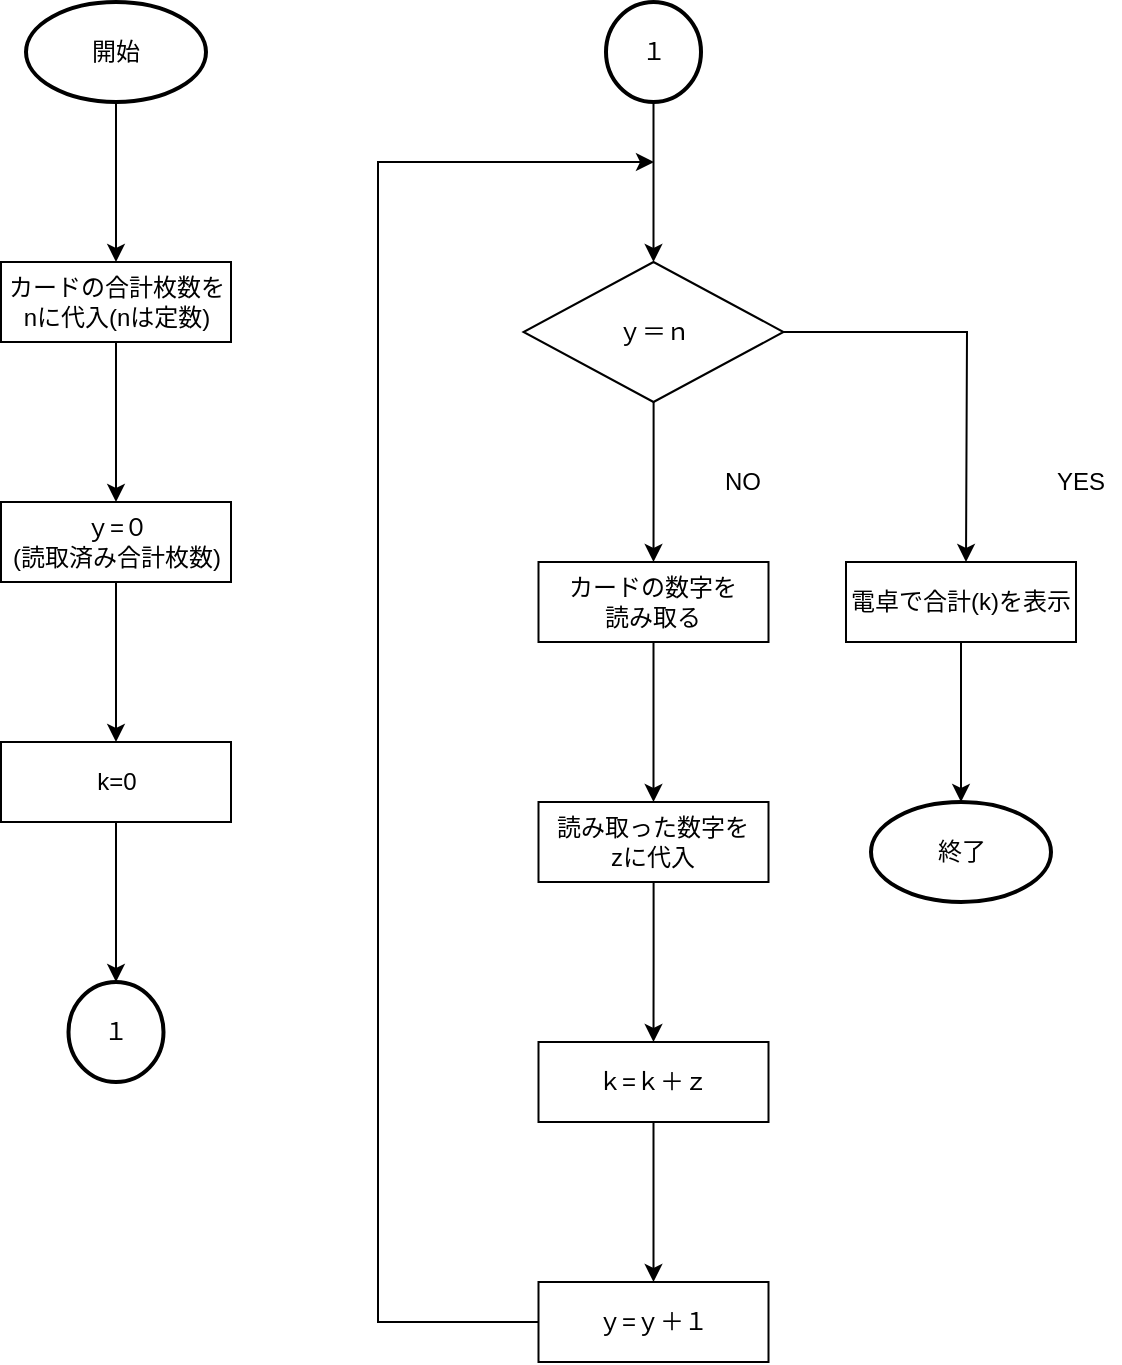 <mxfile version="12.9.10"><diagram id="_Y1j-ZvRIZlE_isNJAuQ" name="ページ3"><mxGraphModel grid="1" shadow="0" math="0" pageHeight="1169" pageWidth="827" pageScale="1" page="1" fold="1" arrows="1" connect="1" tooltips="1" guides="1" gridSize="10" dy="480" dx="868"><root><mxCell id="HDoytNZ42f5_7hLTgYUr-0"/><mxCell id="HDoytNZ42f5_7hLTgYUr-1" parent="HDoytNZ42f5_7hLTgYUr-0"/><mxCell id="7de11NPsZpuVBGbSPx3J-2" value="" parent="HDoytNZ42f5_7hLTgYUr-1" edge="1" style="edgeStyle=orthogonalEdgeStyle;rounded=0;orthogonalLoop=1;jettySize=auto;html=1;" source="7de11NPsZpuVBGbSPx3J-0"><mxGeometry as="geometry" relative="1"><mxPoint as="targetPoint" x="145" y="200"/></mxGeometry></mxCell><mxCell id="7de11NPsZpuVBGbSPx3J-0" value="開始" parent="HDoytNZ42f5_7hLTgYUr-1" style="strokeWidth=2;html=1;shape=mxgraph.flowchart.start_1;whiteSpace=wrap;direction=west;" vertex="1"><mxGeometry as="geometry" x="100" y="70" width="90" height="50"/></mxCell><mxCell id="wXgLbO5mmEshA5ZUkyEy-2" value="" parent="HDoytNZ42f5_7hLTgYUr-1" edge="1" style="edgeStyle=orthogonalEdgeStyle;rounded=0;orthogonalLoop=1;jettySize=auto;html=1;" source="wXgLbO5mmEshA5ZUkyEy-0" target="wXgLbO5mmEshA5ZUkyEy-1"><mxGeometry as="geometry" relative="1"/></mxCell><mxCell id="wXgLbO5mmEshA5ZUkyEy-0" value="カードの合計枚数をnに代入(nは定数)" parent="HDoytNZ42f5_7hLTgYUr-1" style="rounded=0;whiteSpace=wrap;html=1;" vertex="1"><mxGeometry as="geometry" x="87.5" y="200" width="115" height="40"/></mxCell><mxCell id="wXgLbO5mmEshA5ZUkyEy-4" value="" parent="HDoytNZ42f5_7hLTgYUr-1" edge="1" style="edgeStyle=orthogonalEdgeStyle;rounded=0;orthogonalLoop=1;jettySize=auto;html=1;" source="wXgLbO5mmEshA5ZUkyEy-1" target="wXgLbO5mmEshA5ZUkyEy-3"><mxGeometry as="geometry" relative="1"/></mxCell><mxCell id="wXgLbO5mmEshA5ZUkyEy-1" value="ｙ=０&lt;br&gt;(読取済み合計枚数)" parent="HDoytNZ42f5_7hLTgYUr-1" style="rounded=0;whiteSpace=wrap;html=1;" vertex="1"><mxGeometry as="geometry" x="87.5" y="320" width="115" height="40"/></mxCell><mxCell id="wXgLbO5mmEshA5ZUkyEy-6" value="" parent="HDoytNZ42f5_7hLTgYUr-1" edge="1" style="edgeStyle=orthogonalEdgeStyle;rounded=0;orthogonalLoop=1;jettySize=auto;html=1;" source="wXgLbO5mmEshA5ZUkyEy-3"><mxGeometry as="geometry" relative="1"><mxPoint as="targetPoint" x="145" y="560"/></mxGeometry></mxCell><mxCell id="wXgLbO5mmEshA5ZUkyEy-3" value="k=0" parent="HDoytNZ42f5_7hLTgYUr-1" style="rounded=0;whiteSpace=wrap;html=1;" vertex="1"><mxGeometry as="geometry" x="87.5" y="440" width="115" height="40"/></mxCell><mxCell id="wXgLbO5mmEshA5ZUkyEy-11" value="" parent="HDoytNZ42f5_7hLTgYUr-1" edge="1" style="edgeStyle=orthogonalEdgeStyle;rounded=0;orthogonalLoop=1;jettySize=auto;html=1;" source="wXgLbO5mmEshA5ZUkyEy-8"><mxGeometry as="geometry" relative="1"><mxPoint as="targetPoint" x="413.75" y="350"/></mxGeometry></mxCell><mxCell id="aSshJHWWwZshiyZTeW8_-8" value="" parent="HDoytNZ42f5_7hLTgYUr-1" edge="1" style="edgeStyle=orthogonalEdgeStyle;rounded=0;orthogonalLoop=1;jettySize=auto;html=1;" source="wXgLbO5mmEshA5ZUkyEy-8"><mxGeometry as="geometry" relative="1"><mxPoint as="targetPoint" x="570" y="350"/></mxGeometry></mxCell><mxCell id="wXgLbO5mmEshA5ZUkyEy-8" value="ｙ＝ｎ" parent="HDoytNZ42f5_7hLTgYUr-1" style="rhombus;whiteSpace=wrap;html=1;" vertex="1"><mxGeometry as="geometry" x="348.75" y="200" width="130" height="70"/></mxCell><mxCell id="wXgLbO5mmEshA5ZUkyEy-15" value="" parent="HDoytNZ42f5_7hLTgYUr-1" edge="1" style="edgeStyle=orthogonalEdgeStyle;rounded=0;orthogonalLoop=1;jettySize=auto;html=1;" source="wXgLbO5mmEshA5ZUkyEy-13" target="wXgLbO5mmEshA5ZUkyEy-14"><mxGeometry as="geometry" relative="1"/></mxCell><mxCell id="wXgLbO5mmEshA5ZUkyEy-13" value="カードの数字を&lt;br&gt;読み取る" parent="HDoytNZ42f5_7hLTgYUr-1" style="rounded=0;whiteSpace=wrap;html=1;" vertex="1"><mxGeometry as="geometry" x="356.25" y="350" width="115" height="40"/></mxCell><mxCell id="wXgLbO5mmEshA5ZUkyEy-17" value="" parent="HDoytNZ42f5_7hLTgYUr-1" edge="1" style="edgeStyle=orthogonalEdgeStyle;rounded=0;orthogonalLoop=1;jettySize=auto;html=1;" source="wXgLbO5mmEshA5ZUkyEy-14"><mxGeometry as="geometry" relative="1"><mxPoint as="targetPoint" x="413.75" y="590"/></mxGeometry></mxCell><mxCell id="wXgLbO5mmEshA5ZUkyEy-14" value="読み取った数字を&lt;br&gt;zに代入" parent="HDoytNZ42f5_7hLTgYUr-1" style="rounded=0;whiteSpace=wrap;html=1;" vertex="1"><mxGeometry as="geometry" x="356.25" y="470" width="115" height="40"/></mxCell><mxCell id="aSshJHWWwZshiyZTeW8_-0" value="１" parent="HDoytNZ42f5_7hLTgYUr-1" style="strokeWidth=2;html=1;shape=mxgraph.flowchart.start_2;whiteSpace=wrap;" vertex="1"><mxGeometry as="geometry" x="121.25" y="560" width="47.5" height="50"/></mxCell><mxCell id="aSshJHWWwZshiyZTeW8_-3" value="" parent="HDoytNZ42f5_7hLTgYUr-1" edge="1" style="edgeStyle=orthogonalEdgeStyle;rounded=0;orthogonalLoop=1;jettySize=auto;html=1;" source="aSshJHWWwZshiyZTeW8_-1"><mxGeometry as="geometry" relative="1"><mxPoint as="targetPoint" x="413.75" y="200"/></mxGeometry></mxCell><mxCell id="aSshJHWWwZshiyZTeW8_-1" value="１" parent="HDoytNZ42f5_7hLTgYUr-1" style="strokeWidth=2;html=1;shape=mxgraph.flowchart.start_2;whiteSpace=wrap;" vertex="1"><mxGeometry as="geometry" x="390" y="70" width="47.5" height="50"/></mxCell><mxCell id="aSshJHWWwZshiyZTeW8_-6" value="" parent="HDoytNZ42f5_7hLTgYUr-1" edge="1" style="edgeStyle=orthogonalEdgeStyle;rounded=0;orthogonalLoop=1;jettySize=auto;html=1;" source="aSshJHWWwZshiyZTeW8_-4" target="aSshJHWWwZshiyZTeW8_-5"><mxGeometry as="geometry" relative="1"/></mxCell><mxCell id="aSshJHWWwZshiyZTeW8_-4" value="ｋ=ｋ＋ｚ" parent="HDoytNZ42f5_7hLTgYUr-1" style="rounded=0;whiteSpace=wrap;html=1;" vertex="1"><mxGeometry as="geometry" x="356.25" y="590" width="115" height="40"/></mxCell><mxCell id="aSshJHWWwZshiyZTeW8_-17" value="" parent="HDoytNZ42f5_7hLTgYUr-1" edge="1" style="edgeStyle=orthogonalEdgeStyle;rounded=0;orthogonalLoop=1;jettySize=auto;html=1;" source="aSshJHWWwZshiyZTeW8_-5"><mxGeometry as="geometry" relative="1"><mxPoint as="targetPoint" x="414" y="150"/><Array as="points"><mxPoint x="276" y="730"/></Array></mxGeometry></mxCell><mxCell id="aSshJHWWwZshiyZTeW8_-5" value="ｙ=ｙ＋１" parent="HDoytNZ42f5_7hLTgYUr-1" style="rounded=0;whiteSpace=wrap;html=1;" vertex="1"><mxGeometry as="geometry" x="356.25" y="710" width="115" height="40"/></mxCell><mxCell id="aSshJHWWwZshiyZTeW8_-14" value="" parent="HDoytNZ42f5_7hLTgYUr-1" edge="1" style="edgeStyle=orthogonalEdgeStyle;rounded=0;orthogonalLoop=1;jettySize=auto;html=1;" source="aSshJHWWwZshiyZTeW8_-9"><mxGeometry as="geometry" relative="1"><mxPoint as="targetPoint" x="567.5" y="470"/></mxGeometry></mxCell><mxCell id="aSshJHWWwZshiyZTeW8_-9" value="電卓で合計(k)を表示" parent="HDoytNZ42f5_7hLTgYUr-1" style="rounded=0;whiteSpace=wrap;html=1;" vertex="1"><mxGeometry as="geometry" x="510" y="350" width="115" height="40"/></mxCell><mxCell id="aSshJHWWwZshiyZTeW8_-15" value="終了" parent="HDoytNZ42f5_7hLTgYUr-1" style="strokeWidth=2;html=1;shape=mxgraph.flowchart.start_1;whiteSpace=wrap;direction=west;" vertex="1"><mxGeometry as="geometry" x="522.5" y="470" width="90" height="50"/></mxCell><mxCell id="GJoLLektpaGHV_bGRQMd-0" value="NO" parent="HDoytNZ42f5_7hLTgYUr-1" style="text;html=1;align=center;verticalAlign=middle;resizable=0;points=[];autosize=1;" vertex="1"><mxGeometry as="geometry" x="442.5" y="300" width="30" height="20"/></mxCell><mxCell id="GJoLLektpaGHV_bGRQMd-1" value="YES" parent="HDoytNZ42f5_7hLTgYUr-1" style="text;html=1;align=center;verticalAlign=middle;resizable=0;points=[];autosize=1;" vertex="1"><mxGeometry as="geometry" x="607" y="300" width="40" height="20"/></mxCell></root></mxGraphModel></diagram></mxfile>